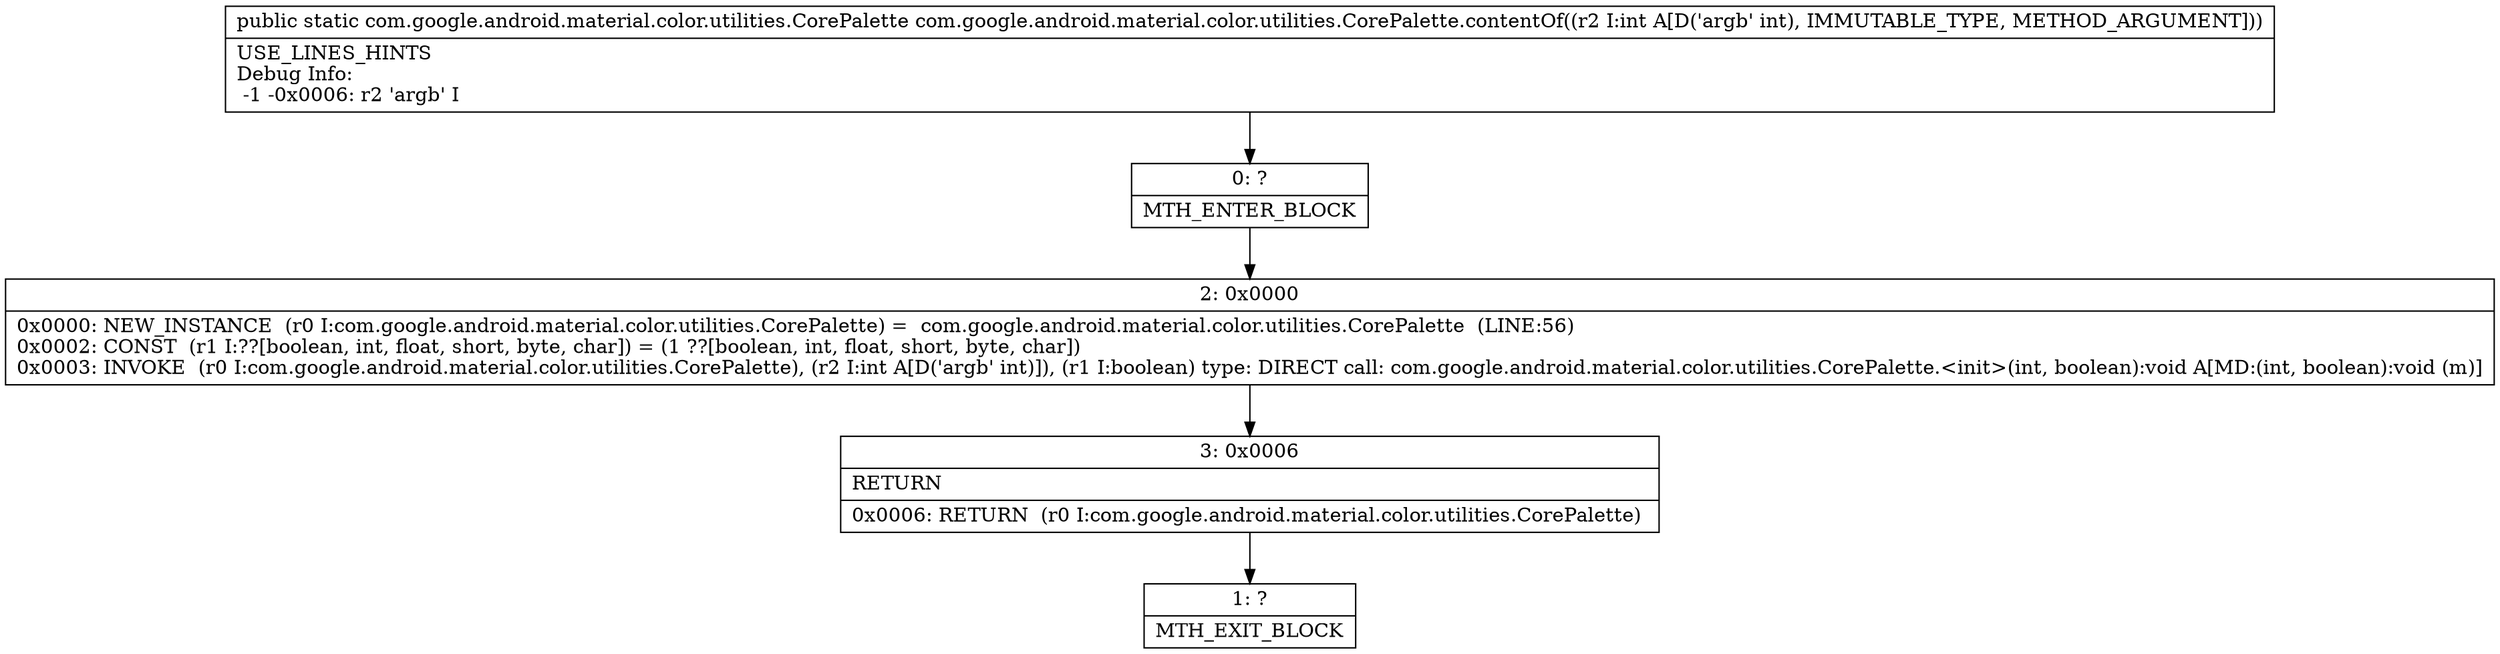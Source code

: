 digraph "CFG forcom.google.android.material.color.utilities.CorePalette.contentOf(I)Lcom\/google\/android\/material\/color\/utilities\/CorePalette;" {
Node_0 [shape=record,label="{0\:\ ?|MTH_ENTER_BLOCK\l}"];
Node_2 [shape=record,label="{2\:\ 0x0000|0x0000: NEW_INSTANCE  (r0 I:com.google.android.material.color.utilities.CorePalette) =  com.google.android.material.color.utilities.CorePalette  (LINE:56)\l0x0002: CONST  (r1 I:??[boolean, int, float, short, byte, char]) = (1 ??[boolean, int, float, short, byte, char]) \l0x0003: INVOKE  (r0 I:com.google.android.material.color.utilities.CorePalette), (r2 I:int A[D('argb' int)]), (r1 I:boolean) type: DIRECT call: com.google.android.material.color.utilities.CorePalette.\<init\>(int, boolean):void A[MD:(int, boolean):void (m)]\l}"];
Node_3 [shape=record,label="{3\:\ 0x0006|RETURN\l|0x0006: RETURN  (r0 I:com.google.android.material.color.utilities.CorePalette) \l}"];
Node_1 [shape=record,label="{1\:\ ?|MTH_EXIT_BLOCK\l}"];
MethodNode[shape=record,label="{public static com.google.android.material.color.utilities.CorePalette com.google.android.material.color.utilities.CorePalette.contentOf((r2 I:int A[D('argb' int), IMMUTABLE_TYPE, METHOD_ARGUMENT]))  | USE_LINES_HINTS\lDebug Info:\l  \-1 \-0x0006: r2 'argb' I\l}"];
MethodNode -> Node_0;Node_0 -> Node_2;
Node_2 -> Node_3;
Node_3 -> Node_1;
}

